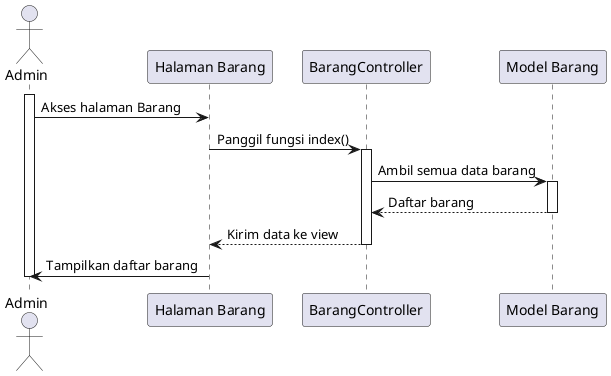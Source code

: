 @startuml
actor Admin

participant "Halaman Barang" as ProductPage
participant "BarangController" as Controller
participant "Model Barang" as ProductModel

activate Admin
Admin -> ProductPage: Akses halaman Barang
ProductPage -> Controller: Panggil fungsi index()
activate Controller

Controller -> ProductModel: Ambil semua data barang
activate ProductModel
ProductModel --> Controller: Daftar barang
deactivate ProductModel

Controller --> ProductPage: Kirim data ke view
deactivate Controller

ProductPage -> Admin: Tampilkan daftar barang
deactivate Admin

@enduml